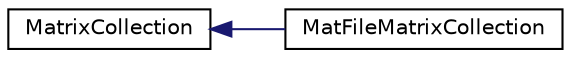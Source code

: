 digraph "Graphical Class Hierarchy"
{
 // LATEX_PDF_SIZE
  edge [fontname="Helvetica",fontsize="10",labelfontname="Helvetica",labelfontsize="10"];
  node [fontname="Helvetica",fontsize="10",shape=record];
  rankdir="LR";
  Node0 [label="MatrixCollection",height=0.2,width=0.4,color="black", fillcolor="white", style="filled",URL="$classMatrixCollection.html",tooltip=" "];
  Node0 -> Node1 [dir="back",color="midnightblue",fontsize="10",style="solid",fontname="Helvetica"];
  Node1 [label="MatFileMatrixCollection",height=0.2,width=0.4,color="black", fillcolor="white", style="filled",URL="$classMatFileMatrixCollection.html",tooltip=" "];
}
